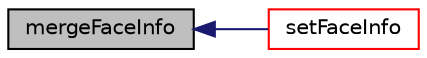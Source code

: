 digraph "mergeFaceInfo"
{
  bgcolor="transparent";
  edge [fontname="Helvetica",fontsize="10",labelfontname="Helvetica",labelfontsize="10"];
  node [fontname="Helvetica",fontsize="10",shape=record];
  rankdir="LR";
  Node326 [label="mergeFaceInfo",height=0.2,width=0.4,color="black", fillcolor="grey75", style="filled", fontcolor="black"];
  Node326 -> Node327 [dir="back",color="midnightblue",fontsize="10",style="solid",fontname="Helvetica"];
  Node327 [label="setFaceInfo",height=0.2,width=0.4,color="red",URL="$a25945.html#a4dfc64d9c6a80650006ac5ab728f95b0",tooltip="Set initial changed faces. "];
}
